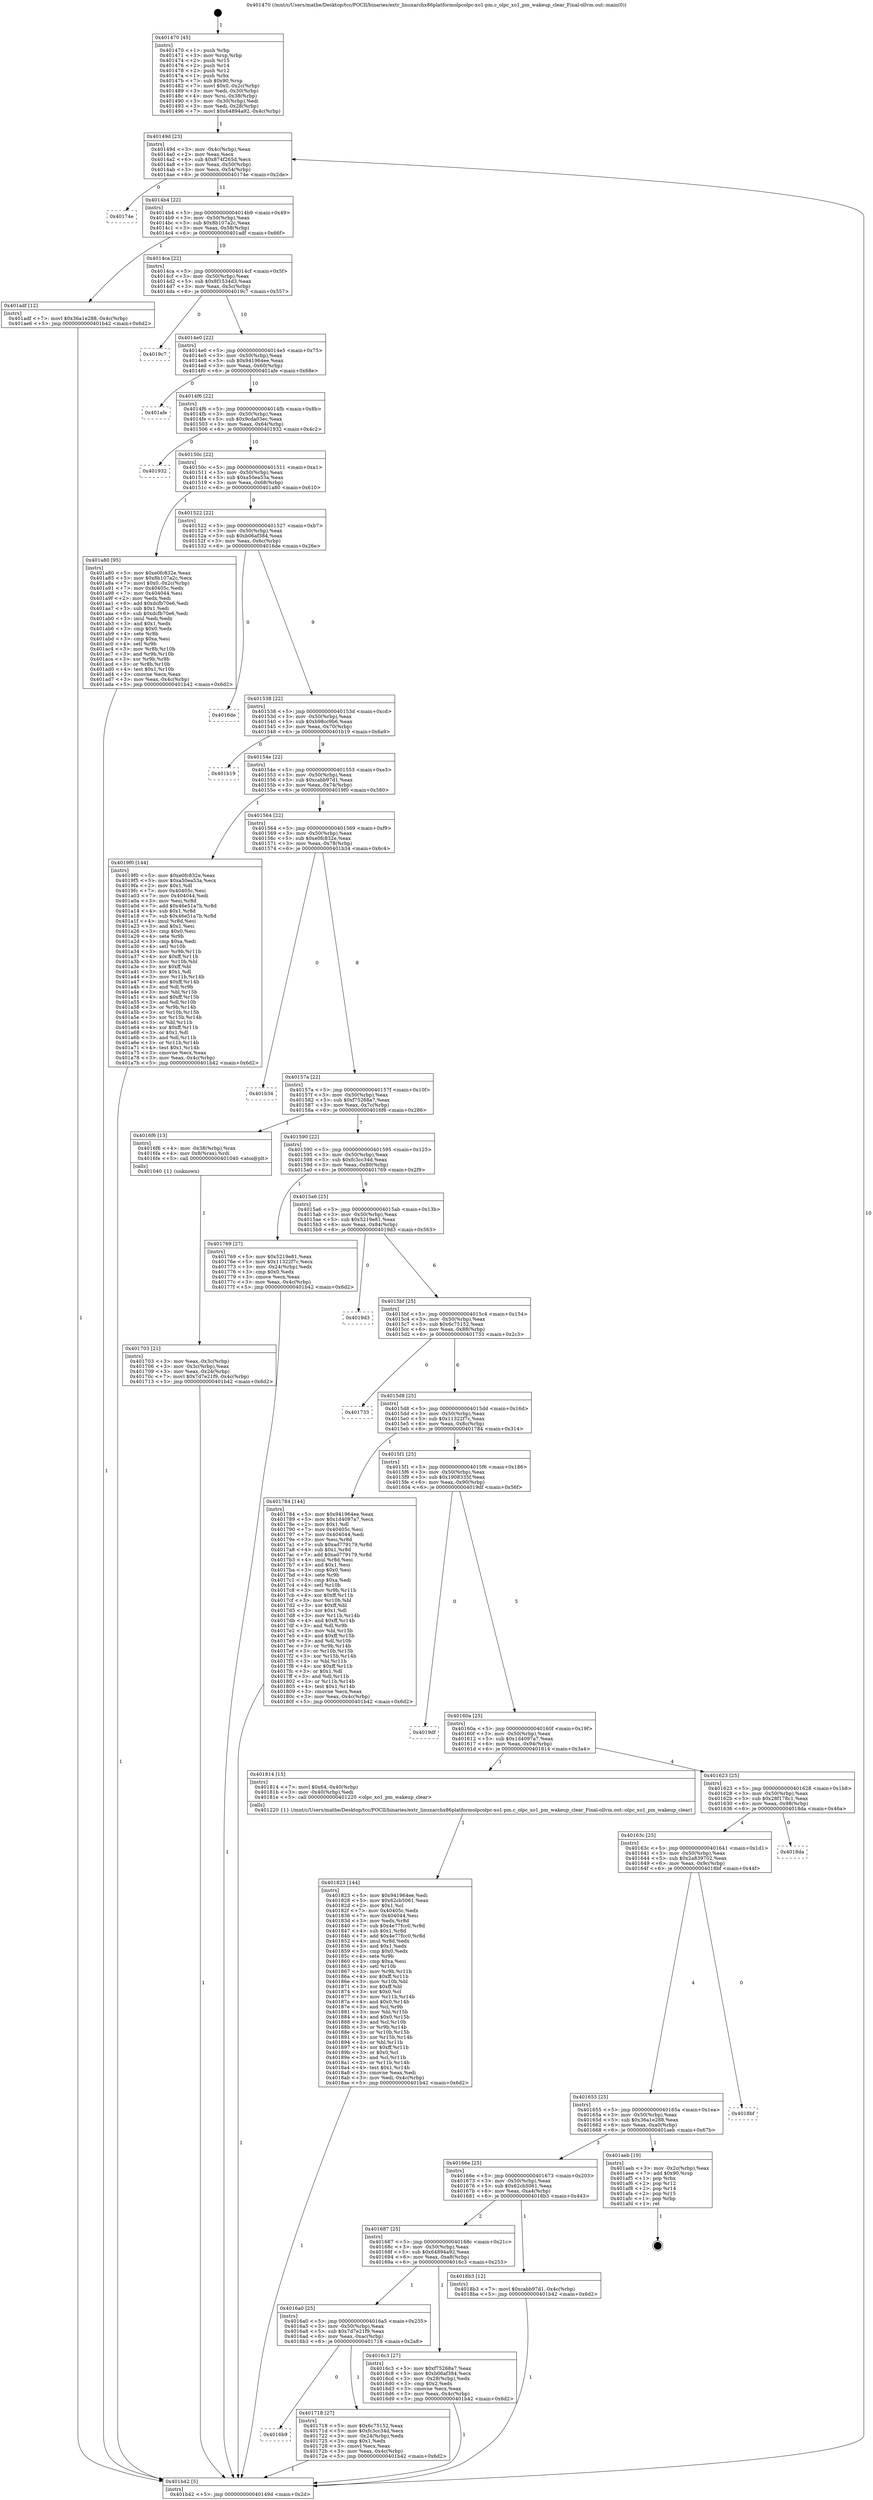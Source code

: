 digraph "0x401470" {
  label = "0x401470 (/mnt/c/Users/mathe/Desktop/tcc/POCII/binaries/extr_linuxarchx86platformolpcolpc-xo1-pm.c_olpc_xo1_pm_wakeup_clear_Final-ollvm.out::main(0))"
  labelloc = "t"
  node[shape=record]

  Entry [label="",width=0.3,height=0.3,shape=circle,fillcolor=black,style=filled]
  "0x40149d" [label="{
     0x40149d [23]\l
     | [instrs]\l
     &nbsp;&nbsp;0x40149d \<+3\>: mov -0x4c(%rbp),%eax\l
     &nbsp;&nbsp;0x4014a0 \<+2\>: mov %eax,%ecx\l
     &nbsp;&nbsp;0x4014a2 \<+6\>: sub $0x874f265d,%ecx\l
     &nbsp;&nbsp;0x4014a8 \<+3\>: mov %eax,-0x50(%rbp)\l
     &nbsp;&nbsp;0x4014ab \<+3\>: mov %ecx,-0x54(%rbp)\l
     &nbsp;&nbsp;0x4014ae \<+6\>: je 000000000040174e \<main+0x2de\>\l
  }"]
  "0x40174e" [label="{
     0x40174e\l
  }", style=dashed]
  "0x4014b4" [label="{
     0x4014b4 [22]\l
     | [instrs]\l
     &nbsp;&nbsp;0x4014b4 \<+5\>: jmp 00000000004014b9 \<main+0x49\>\l
     &nbsp;&nbsp;0x4014b9 \<+3\>: mov -0x50(%rbp),%eax\l
     &nbsp;&nbsp;0x4014bc \<+5\>: sub $0x8b107a2c,%eax\l
     &nbsp;&nbsp;0x4014c1 \<+3\>: mov %eax,-0x58(%rbp)\l
     &nbsp;&nbsp;0x4014c4 \<+6\>: je 0000000000401adf \<main+0x66f\>\l
  }"]
  Exit [label="",width=0.3,height=0.3,shape=circle,fillcolor=black,style=filled,peripheries=2]
  "0x401adf" [label="{
     0x401adf [12]\l
     | [instrs]\l
     &nbsp;&nbsp;0x401adf \<+7\>: movl $0x36a1e288,-0x4c(%rbp)\l
     &nbsp;&nbsp;0x401ae6 \<+5\>: jmp 0000000000401b42 \<main+0x6d2\>\l
  }"]
  "0x4014ca" [label="{
     0x4014ca [22]\l
     | [instrs]\l
     &nbsp;&nbsp;0x4014ca \<+5\>: jmp 00000000004014cf \<main+0x5f\>\l
     &nbsp;&nbsp;0x4014cf \<+3\>: mov -0x50(%rbp),%eax\l
     &nbsp;&nbsp;0x4014d2 \<+5\>: sub $0x8f1534d3,%eax\l
     &nbsp;&nbsp;0x4014d7 \<+3\>: mov %eax,-0x5c(%rbp)\l
     &nbsp;&nbsp;0x4014da \<+6\>: je 00000000004019c7 \<main+0x557\>\l
  }"]
  "0x401823" [label="{
     0x401823 [144]\l
     | [instrs]\l
     &nbsp;&nbsp;0x401823 \<+5\>: mov $0x941964ee,%edi\l
     &nbsp;&nbsp;0x401828 \<+5\>: mov $0x62cb5061,%eax\l
     &nbsp;&nbsp;0x40182d \<+2\>: mov $0x1,%cl\l
     &nbsp;&nbsp;0x40182f \<+7\>: mov 0x40405c,%edx\l
     &nbsp;&nbsp;0x401836 \<+7\>: mov 0x404044,%esi\l
     &nbsp;&nbsp;0x40183d \<+3\>: mov %edx,%r8d\l
     &nbsp;&nbsp;0x401840 \<+7\>: sub $0x4e77fcc0,%r8d\l
     &nbsp;&nbsp;0x401847 \<+4\>: sub $0x1,%r8d\l
     &nbsp;&nbsp;0x40184b \<+7\>: add $0x4e77fcc0,%r8d\l
     &nbsp;&nbsp;0x401852 \<+4\>: imul %r8d,%edx\l
     &nbsp;&nbsp;0x401856 \<+3\>: and $0x1,%edx\l
     &nbsp;&nbsp;0x401859 \<+3\>: cmp $0x0,%edx\l
     &nbsp;&nbsp;0x40185c \<+4\>: sete %r9b\l
     &nbsp;&nbsp;0x401860 \<+3\>: cmp $0xa,%esi\l
     &nbsp;&nbsp;0x401863 \<+4\>: setl %r10b\l
     &nbsp;&nbsp;0x401867 \<+3\>: mov %r9b,%r11b\l
     &nbsp;&nbsp;0x40186a \<+4\>: xor $0xff,%r11b\l
     &nbsp;&nbsp;0x40186e \<+3\>: mov %r10b,%bl\l
     &nbsp;&nbsp;0x401871 \<+3\>: xor $0xff,%bl\l
     &nbsp;&nbsp;0x401874 \<+3\>: xor $0x0,%cl\l
     &nbsp;&nbsp;0x401877 \<+3\>: mov %r11b,%r14b\l
     &nbsp;&nbsp;0x40187a \<+4\>: and $0x0,%r14b\l
     &nbsp;&nbsp;0x40187e \<+3\>: and %cl,%r9b\l
     &nbsp;&nbsp;0x401881 \<+3\>: mov %bl,%r15b\l
     &nbsp;&nbsp;0x401884 \<+4\>: and $0x0,%r15b\l
     &nbsp;&nbsp;0x401888 \<+3\>: and %cl,%r10b\l
     &nbsp;&nbsp;0x40188b \<+3\>: or %r9b,%r14b\l
     &nbsp;&nbsp;0x40188e \<+3\>: or %r10b,%r15b\l
     &nbsp;&nbsp;0x401891 \<+3\>: xor %r15b,%r14b\l
     &nbsp;&nbsp;0x401894 \<+3\>: or %bl,%r11b\l
     &nbsp;&nbsp;0x401897 \<+4\>: xor $0xff,%r11b\l
     &nbsp;&nbsp;0x40189b \<+3\>: or $0x0,%cl\l
     &nbsp;&nbsp;0x40189e \<+3\>: and %cl,%r11b\l
     &nbsp;&nbsp;0x4018a1 \<+3\>: or %r11b,%r14b\l
     &nbsp;&nbsp;0x4018a4 \<+4\>: test $0x1,%r14b\l
     &nbsp;&nbsp;0x4018a8 \<+3\>: cmovne %eax,%edi\l
     &nbsp;&nbsp;0x4018ab \<+3\>: mov %edi,-0x4c(%rbp)\l
     &nbsp;&nbsp;0x4018ae \<+5\>: jmp 0000000000401b42 \<main+0x6d2\>\l
  }"]
  "0x4019c7" [label="{
     0x4019c7\l
  }", style=dashed]
  "0x4014e0" [label="{
     0x4014e0 [22]\l
     | [instrs]\l
     &nbsp;&nbsp;0x4014e0 \<+5\>: jmp 00000000004014e5 \<main+0x75\>\l
     &nbsp;&nbsp;0x4014e5 \<+3\>: mov -0x50(%rbp),%eax\l
     &nbsp;&nbsp;0x4014e8 \<+5\>: sub $0x941964ee,%eax\l
     &nbsp;&nbsp;0x4014ed \<+3\>: mov %eax,-0x60(%rbp)\l
     &nbsp;&nbsp;0x4014f0 \<+6\>: je 0000000000401afe \<main+0x68e\>\l
  }"]
  "0x4016b9" [label="{
     0x4016b9\l
  }", style=dashed]
  "0x401afe" [label="{
     0x401afe\l
  }", style=dashed]
  "0x4014f6" [label="{
     0x4014f6 [22]\l
     | [instrs]\l
     &nbsp;&nbsp;0x4014f6 \<+5\>: jmp 00000000004014fb \<main+0x8b\>\l
     &nbsp;&nbsp;0x4014fb \<+3\>: mov -0x50(%rbp),%eax\l
     &nbsp;&nbsp;0x4014fe \<+5\>: sub $0x9cda03ec,%eax\l
     &nbsp;&nbsp;0x401503 \<+3\>: mov %eax,-0x64(%rbp)\l
     &nbsp;&nbsp;0x401506 \<+6\>: je 0000000000401932 \<main+0x4c2\>\l
  }"]
  "0x401718" [label="{
     0x401718 [27]\l
     | [instrs]\l
     &nbsp;&nbsp;0x401718 \<+5\>: mov $0x6c75152,%eax\l
     &nbsp;&nbsp;0x40171d \<+5\>: mov $0xfc3cc34d,%ecx\l
     &nbsp;&nbsp;0x401722 \<+3\>: mov -0x24(%rbp),%edx\l
     &nbsp;&nbsp;0x401725 \<+3\>: cmp $0x1,%edx\l
     &nbsp;&nbsp;0x401728 \<+3\>: cmovl %ecx,%eax\l
     &nbsp;&nbsp;0x40172b \<+3\>: mov %eax,-0x4c(%rbp)\l
     &nbsp;&nbsp;0x40172e \<+5\>: jmp 0000000000401b42 \<main+0x6d2\>\l
  }"]
  "0x401932" [label="{
     0x401932\l
  }", style=dashed]
  "0x40150c" [label="{
     0x40150c [22]\l
     | [instrs]\l
     &nbsp;&nbsp;0x40150c \<+5\>: jmp 0000000000401511 \<main+0xa1\>\l
     &nbsp;&nbsp;0x401511 \<+3\>: mov -0x50(%rbp),%eax\l
     &nbsp;&nbsp;0x401514 \<+5\>: sub $0xa50ea53a,%eax\l
     &nbsp;&nbsp;0x401519 \<+3\>: mov %eax,-0x68(%rbp)\l
     &nbsp;&nbsp;0x40151c \<+6\>: je 0000000000401a80 \<main+0x610\>\l
  }"]
  "0x401703" [label="{
     0x401703 [21]\l
     | [instrs]\l
     &nbsp;&nbsp;0x401703 \<+3\>: mov %eax,-0x3c(%rbp)\l
     &nbsp;&nbsp;0x401706 \<+3\>: mov -0x3c(%rbp),%eax\l
     &nbsp;&nbsp;0x401709 \<+3\>: mov %eax,-0x24(%rbp)\l
     &nbsp;&nbsp;0x40170c \<+7\>: movl $0x7d7e21f9,-0x4c(%rbp)\l
     &nbsp;&nbsp;0x401713 \<+5\>: jmp 0000000000401b42 \<main+0x6d2\>\l
  }"]
  "0x401a80" [label="{
     0x401a80 [95]\l
     | [instrs]\l
     &nbsp;&nbsp;0x401a80 \<+5\>: mov $0xe0fc832e,%eax\l
     &nbsp;&nbsp;0x401a85 \<+5\>: mov $0x8b107a2c,%ecx\l
     &nbsp;&nbsp;0x401a8a \<+7\>: movl $0x0,-0x2c(%rbp)\l
     &nbsp;&nbsp;0x401a91 \<+7\>: mov 0x40405c,%edx\l
     &nbsp;&nbsp;0x401a98 \<+7\>: mov 0x404044,%esi\l
     &nbsp;&nbsp;0x401a9f \<+2\>: mov %edx,%edi\l
     &nbsp;&nbsp;0x401aa1 \<+6\>: add $0xdcfb70e6,%edi\l
     &nbsp;&nbsp;0x401aa7 \<+3\>: sub $0x1,%edi\l
     &nbsp;&nbsp;0x401aaa \<+6\>: sub $0xdcfb70e6,%edi\l
     &nbsp;&nbsp;0x401ab0 \<+3\>: imul %edi,%edx\l
     &nbsp;&nbsp;0x401ab3 \<+3\>: and $0x1,%edx\l
     &nbsp;&nbsp;0x401ab6 \<+3\>: cmp $0x0,%edx\l
     &nbsp;&nbsp;0x401ab9 \<+4\>: sete %r8b\l
     &nbsp;&nbsp;0x401abd \<+3\>: cmp $0xa,%esi\l
     &nbsp;&nbsp;0x401ac0 \<+4\>: setl %r9b\l
     &nbsp;&nbsp;0x401ac4 \<+3\>: mov %r8b,%r10b\l
     &nbsp;&nbsp;0x401ac7 \<+3\>: and %r9b,%r10b\l
     &nbsp;&nbsp;0x401aca \<+3\>: xor %r9b,%r8b\l
     &nbsp;&nbsp;0x401acd \<+3\>: or %r8b,%r10b\l
     &nbsp;&nbsp;0x401ad0 \<+4\>: test $0x1,%r10b\l
     &nbsp;&nbsp;0x401ad4 \<+3\>: cmovne %ecx,%eax\l
     &nbsp;&nbsp;0x401ad7 \<+3\>: mov %eax,-0x4c(%rbp)\l
     &nbsp;&nbsp;0x401ada \<+5\>: jmp 0000000000401b42 \<main+0x6d2\>\l
  }"]
  "0x401522" [label="{
     0x401522 [22]\l
     | [instrs]\l
     &nbsp;&nbsp;0x401522 \<+5\>: jmp 0000000000401527 \<main+0xb7\>\l
     &nbsp;&nbsp;0x401527 \<+3\>: mov -0x50(%rbp),%eax\l
     &nbsp;&nbsp;0x40152a \<+5\>: sub $0xb06af384,%eax\l
     &nbsp;&nbsp;0x40152f \<+3\>: mov %eax,-0x6c(%rbp)\l
     &nbsp;&nbsp;0x401532 \<+6\>: je 00000000004016de \<main+0x26e\>\l
  }"]
  "0x401470" [label="{
     0x401470 [45]\l
     | [instrs]\l
     &nbsp;&nbsp;0x401470 \<+1\>: push %rbp\l
     &nbsp;&nbsp;0x401471 \<+3\>: mov %rsp,%rbp\l
     &nbsp;&nbsp;0x401474 \<+2\>: push %r15\l
     &nbsp;&nbsp;0x401476 \<+2\>: push %r14\l
     &nbsp;&nbsp;0x401478 \<+2\>: push %r12\l
     &nbsp;&nbsp;0x40147a \<+1\>: push %rbx\l
     &nbsp;&nbsp;0x40147b \<+7\>: sub $0x90,%rsp\l
     &nbsp;&nbsp;0x401482 \<+7\>: movl $0x0,-0x2c(%rbp)\l
     &nbsp;&nbsp;0x401489 \<+3\>: mov %edi,-0x30(%rbp)\l
     &nbsp;&nbsp;0x40148c \<+4\>: mov %rsi,-0x38(%rbp)\l
     &nbsp;&nbsp;0x401490 \<+3\>: mov -0x30(%rbp),%edi\l
     &nbsp;&nbsp;0x401493 \<+3\>: mov %edi,-0x28(%rbp)\l
     &nbsp;&nbsp;0x401496 \<+7\>: movl $0x64894a92,-0x4c(%rbp)\l
  }"]
  "0x4016de" [label="{
     0x4016de\l
  }", style=dashed]
  "0x401538" [label="{
     0x401538 [22]\l
     | [instrs]\l
     &nbsp;&nbsp;0x401538 \<+5\>: jmp 000000000040153d \<main+0xcd\>\l
     &nbsp;&nbsp;0x40153d \<+3\>: mov -0x50(%rbp),%eax\l
     &nbsp;&nbsp;0x401540 \<+5\>: sub $0xb98cc9b6,%eax\l
     &nbsp;&nbsp;0x401545 \<+3\>: mov %eax,-0x70(%rbp)\l
     &nbsp;&nbsp;0x401548 \<+6\>: je 0000000000401b19 \<main+0x6a9\>\l
  }"]
  "0x401b42" [label="{
     0x401b42 [5]\l
     | [instrs]\l
     &nbsp;&nbsp;0x401b42 \<+5\>: jmp 000000000040149d \<main+0x2d\>\l
  }"]
  "0x401b19" [label="{
     0x401b19\l
  }", style=dashed]
  "0x40154e" [label="{
     0x40154e [22]\l
     | [instrs]\l
     &nbsp;&nbsp;0x40154e \<+5\>: jmp 0000000000401553 \<main+0xe3\>\l
     &nbsp;&nbsp;0x401553 \<+3\>: mov -0x50(%rbp),%eax\l
     &nbsp;&nbsp;0x401556 \<+5\>: sub $0xcabb97d1,%eax\l
     &nbsp;&nbsp;0x40155b \<+3\>: mov %eax,-0x74(%rbp)\l
     &nbsp;&nbsp;0x40155e \<+6\>: je 00000000004019f0 \<main+0x580\>\l
  }"]
  "0x4016a0" [label="{
     0x4016a0 [25]\l
     | [instrs]\l
     &nbsp;&nbsp;0x4016a0 \<+5\>: jmp 00000000004016a5 \<main+0x235\>\l
     &nbsp;&nbsp;0x4016a5 \<+3\>: mov -0x50(%rbp),%eax\l
     &nbsp;&nbsp;0x4016a8 \<+5\>: sub $0x7d7e21f9,%eax\l
     &nbsp;&nbsp;0x4016ad \<+6\>: mov %eax,-0xac(%rbp)\l
     &nbsp;&nbsp;0x4016b3 \<+6\>: je 0000000000401718 \<main+0x2a8\>\l
  }"]
  "0x4019f0" [label="{
     0x4019f0 [144]\l
     | [instrs]\l
     &nbsp;&nbsp;0x4019f0 \<+5\>: mov $0xe0fc832e,%eax\l
     &nbsp;&nbsp;0x4019f5 \<+5\>: mov $0xa50ea53a,%ecx\l
     &nbsp;&nbsp;0x4019fa \<+2\>: mov $0x1,%dl\l
     &nbsp;&nbsp;0x4019fc \<+7\>: mov 0x40405c,%esi\l
     &nbsp;&nbsp;0x401a03 \<+7\>: mov 0x404044,%edi\l
     &nbsp;&nbsp;0x401a0a \<+3\>: mov %esi,%r8d\l
     &nbsp;&nbsp;0x401a0d \<+7\>: add $0x46e51a7b,%r8d\l
     &nbsp;&nbsp;0x401a14 \<+4\>: sub $0x1,%r8d\l
     &nbsp;&nbsp;0x401a18 \<+7\>: sub $0x46e51a7b,%r8d\l
     &nbsp;&nbsp;0x401a1f \<+4\>: imul %r8d,%esi\l
     &nbsp;&nbsp;0x401a23 \<+3\>: and $0x1,%esi\l
     &nbsp;&nbsp;0x401a26 \<+3\>: cmp $0x0,%esi\l
     &nbsp;&nbsp;0x401a29 \<+4\>: sete %r9b\l
     &nbsp;&nbsp;0x401a2d \<+3\>: cmp $0xa,%edi\l
     &nbsp;&nbsp;0x401a30 \<+4\>: setl %r10b\l
     &nbsp;&nbsp;0x401a34 \<+3\>: mov %r9b,%r11b\l
     &nbsp;&nbsp;0x401a37 \<+4\>: xor $0xff,%r11b\l
     &nbsp;&nbsp;0x401a3b \<+3\>: mov %r10b,%bl\l
     &nbsp;&nbsp;0x401a3e \<+3\>: xor $0xff,%bl\l
     &nbsp;&nbsp;0x401a41 \<+3\>: xor $0x1,%dl\l
     &nbsp;&nbsp;0x401a44 \<+3\>: mov %r11b,%r14b\l
     &nbsp;&nbsp;0x401a47 \<+4\>: and $0xff,%r14b\l
     &nbsp;&nbsp;0x401a4b \<+3\>: and %dl,%r9b\l
     &nbsp;&nbsp;0x401a4e \<+3\>: mov %bl,%r15b\l
     &nbsp;&nbsp;0x401a51 \<+4\>: and $0xff,%r15b\l
     &nbsp;&nbsp;0x401a55 \<+3\>: and %dl,%r10b\l
     &nbsp;&nbsp;0x401a58 \<+3\>: or %r9b,%r14b\l
     &nbsp;&nbsp;0x401a5b \<+3\>: or %r10b,%r15b\l
     &nbsp;&nbsp;0x401a5e \<+3\>: xor %r15b,%r14b\l
     &nbsp;&nbsp;0x401a61 \<+3\>: or %bl,%r11b\l
     &nbsp;&nbsp;0x401a64 \<+4\>: xor $0xff,%r11b\l
     &nbsp;&nbsp;0x401a68 \<+3\>: or $0x1,%dl\l
     &nbsp;&nbsp;0x401a6b \<+3\>: and %dl,%r11b\l
     &nbsp;&nbsp;0x401a6e \<+3\>: or %r11b,%r14b\l
     &nbsp;&nbsp;0x401a71 \<+4\>: test $0x1,%r14b\l
     &nbsp;&nbsp;0x401a75 \<+3\>: cmovne %ecx,%eax\l
     &nbsp;&nbsp;0x401a78 \<+3\>: mov %eax,-0x4c(%rbp)\l
     &nbsp;&nbsp;0x401a7b \<+5\>: jmp 0000000000401b42 \<main+0x6d2\>\l
  }"]
  "0x401564" [label="{
     0x401564 [22]\l
     | [instrs]\l
     &nbsp;&nbsp;0x401564 \<+5\>: jmp 0000000000401569 \<main+0xf9\>\l
     &nbsp;&nbsp;0x401569 \<+3\>: mov -0x50(%rbp),%eax\l
     &nbsp;&nbsp;0x40156c \<+5\>: sub $0xe0fc832e,%eax\l
     &nbsp;&nbsp;0x401571 \<+3\>: mov %eax,-0x78(%rbp)\l
     &nbsp;&nbsp;0x401574 \<+6\>: je 0000000000401b34 \<main+0x6c4\>\l
  }"]
  "0x4016c3" [label="{
     0x4016c3 [27]\l
     | [instrs]\l
     &nbsp;&nbsp;0x4016c3 \<+5\>: mov $0xf75268a7,%eax\l
     &nbsp;&nbsp;0x4016c8 \<+5\>: mov $0xb06af384,%ecx\l
     &nbsp;&nbsp;0x4016cd \<+3\>: mov -0x28(%rbp),%edx\l
     &nbsp;&nbsp;0x4016d0 \<+3\>: cmp $0x2,%edx\l
     &nbsp;&nbsp;0x4016d3 \<+3\>: cmovne %ecx,%eax\l
     &nbsp;&nbsp;0x4016d6 \<+3\>: mov %eax,-0x4c(%rbp)\l
     &nbsp;&nbsp;0x4016d9 \<+5\>: jmp 0000000000401b42 \<main+0x6d2\>\l
  }"]
  "0x401b34" [label="{
     0x401b34\l
  }", style=dashed]
  "0x40157a" [label="{
     0x40157a [22]\l
     | [instrs]\l
     &nbsp;&nbsp;0x40157a \<+5\>: jmp 000000000040157f \<main+0x10f\>\l
     &nbsp;&nbsp;0x40157f \<+3\>: mov -0x50(%rbp),%eax\l
     &nbsp;&nbsp;0x401582 \<+5\>: sub $0xf75268a7,%eax\l
     &nbsp;&nbsp;0x401587 \<+3\>: mov %eax,-0x7c(%rbp)\l
     &nbsp;&nbsp;0x40158a \<+6\>: je 00000000004016f6 \<main+0x286\>\l
  }"]
  "0x401687" [label="{
     0x401687 [25]\l
     | [instrs]\l
     &nbsp;&nbsp;0x401687 \<+5\>: jmp 000000000040168c \<main+0x21c\>\l
     &nbsp;&nbsp;0x40168c \<+3\>: mov -0x50(%rbp),%eax\l
     &nbsp;&nbsp;0x40168f \<+5\>: sub $0x64894a92,%eax\l
     &nbsp;&nbsp;0x401694 \<+6\>: mov %eax,-0xa8(%rbp)\l
     &nbsp;&nbsp;0x40169a \<+6\>: je 00000000004016c3 \<main+0x253\>\l
  }"]
  "0x4016f6" [label="{
     0x4016f6 [13]\l
     | [instrs]\l
     &nbsp;&nbsp;0x4016f6 \<+4\>: mov -0x38(%rbp),%rax\l
     &nbsp;&nbsp;0x4016fa \<+4\>: mov 0x8(%rax),%rdi\l
     &nbsp;&nbsp;0x4016fe \<+5\>: call 0000000000401040 \<atoi@plt\>\l
     | [calls]\l
     &nbsp;&nbsp;0x401040 \{1\} (unknown)\l
  }"]
  "0x401590" [label="{
     0x401590 [22]\l
     | [instrs]\l
     &nbsp;&nbsp;0x401590 \<+5\>: jmp 0000000000401595 \<main+0x125\>\l
     &nbsp;&nbsp;0x401595 \<+3\>: mov -0x50(%rbp),%eax\l
     &nbsp;&nbsp;0x401598 \<+5\>: sub $0xfc3cc34d,%eax\l
     &nbsp;&nbsp;0x40159d \<+3\>: mov %eax,-0x80(%rbp)\l
     &nbsp;&nbsp;0x4015a0 \<+6\>: je 0000000000401769 \<main+0x2f9\>\l
  }"]
  "0x4018b3" [label="{
     0x4018b3 [12]\l
     | [instrs]\l
     &nbsp;&nbsp;0x4018b3 \<+7\>: movl $0xcabb97d1,-0x4c(%rbp)\l
     &nbsp;&nbsp;0x4018ba \<+5\>: jmp 0000000000401b42 \<main+0x6d2\>\l
  }"]
  "0x401769" [label="{
     0x401769 [27]\l
     | [instrs]\l
     &nbsp;&nbsp;0x401769 \<+5\>: mov $0x5219e81,%eax\l
     &nbsp;&nbsp;0x40176e \<+5\>: mov $0x11322f7c,%ecx\l
     &nbsp;&nbsp;0x401773 \<+3\>: mov -0x24(%rbp),%edx\l
     &nbsp;&nbsp;0x401776 \<+3\>: cmp $0x0,%edx\l
     &nbsp;&nbsp;0x401779 \<+3\>: cmove %ecx,%eax\l
     &nbsp;&nbsp;0x40177c \<+3\>: mov %eax,-0x4c(%rbp)\l
     &nbsp;&nbsp;0x40177f \<+5\>: jmp 0000000000401b42 \<main+0x6d2\>\l
  }"]
  "0x4015a6" [label="{
     0x4015a6 [25]\l
     | [instrs]\l
     &nbsp;&nbsp;0x4015a6 \<+5\>: jmp 00000000004015ab \<main+0x13b\>\l
     &nbsp;&nbsp;0x4015ab \<+3\>: mov -0x50(%rbp),%eax\l
     &nbsp;&nbsp;0x4015ae \<+5\>: sub $0x5219e81,%eax\l
     &nbsp;&nbsp;0x4015b3 \<+6\>: mov %eax,-0x84(%rbp)\l
     &nbsp;&nbsp;0x4015b9 \<+6\>: je 00000000004019d3 \<main+0x563\>\l
  }"]
  "0x40166e" [label="{
     0x40166e [25]\l
     | [instrs]\l
     &nbsp;&nbsp;0x40166e \<+5\>: jmp 0000000000401673 \<main+0x203\>\l
     &nbsp;&nbsp;0x401673 \<+3\>: mov -0x50(%rbp),%eax\l
     &nbsp;&nbsp;0x401676 \<+5\>: sub $0x62cb5061,%eax\l
     &nbsp;&nbsp;0x40167b \<+6\>: mov %eax,-0xa4(%rbp)\l
     &nbsp;&nbsp;0x401681 \<+6\>: je 00000000004018b3 \<main+0x443\>\l
  }"]
  "0x4019d3" [label="{
     0x4019d3\l
  }", style=dashed]
  "0x4015bf" [label="{
     0x4015bf [25]\l
     | [instrs]\l
     &nbsp;&nbsp;0x4015bf \<+5\>: jmp 00000000004015c4 \<main+0x154\>\l
     &nbsp;&nbsp;0x4015c4 \<+3\>: mov -0x50(%rbp),%eax\l
     &nbsp;&nbsp;0x4015c7 \<+5\>: sub $0x6c75152,%eax\l
     &nbsp;&nbsp;0x4015cc \<+6\>: mov %eax,-0x88(%rbp)\l
     &nbsp;&nbsp;0x4015d2 \<+6\>: je 0000000000401733 \<main+0x2c3\>\l
  }"]
  "0x401aeb" [label="{
     0x401aeb [19]\l
     | [instrs]\l
     &nbsp;&nbsp;0x401aeb \<+3\>: mov -0x2c(%rbp),%eax\l
     &nbsp;&nbsp;0x401aee \<+7\>: add $0x90,%rsp\l
     &nbsp;&nbsp;0x401af5 \<+1\>: pop %rbx\l
     &nbsp;&nbsp;0x401af6 \<+2\>: pop %r12\l
     &nbsp;&nbsp;0x401af8 \<+2\>: pop %r14\l
     &nbsp;&nbsp;0x401afa \<+2\>: pop %r15\l
     &nbsp;&nbsp;0x401afc \<+1\>: pop %rbp\l
     &nbsp;&nbsp;0x401afd \<+1\>: ret\l
  }"]
  "0x401733" [label="{
     0x401733\l
  }", style=dashed]
  "0x4015d8" [label="{
     0x4015d8 [25]\l
     | [instrs]\l
     &nbsp;&nbsp;0x4015d8 \<+5\>: jmp 00000000004015dd \<main+0x16d\>\l
     &nbsp;&nbsp;0x4015dd \<+3\>: mov -0x50(%rbp),%eax\l
     &nbsp;&nbsp;0x4015e0 \<+5\>: sub $0x11322f7c,%eax\l
     &nbsp;&nbsp;0x4015e5 \<+6\>: mov %eax,-0x8c(%rbp)\l
     &nbsp;&nbsp;0x4015eb \<+6\>: je 0000000000401784 \<main+0x314\>\l
  }"]
  "0x401655" [label="{
     0x401655 [25]\l
     | [instrs]\l
     &nbsp;&nbsp;0x401655 \<+5\>: jmp 000000000040165a \<main+0x1ea\>\l
     &nbsp;&nbsp;0x40165a \<+3\>: mov -0x50(%rbp),%eax\l
     &nbsp;&nbsp;0x40165d \<+5\>: sub $0x36a1e288,%eax\l
     &nbsp;&nbsp;0x401662 \<+6\>: mov %eax,-0xa0(%rbp)\l
     &nbsp;&nbsp;0x401668 \<+6\>: je 0000000000401aeb \<main+0x67b\>\l
  }"]
  "0x401784" [label="{
     0x401784 [144]\l
     | [instrs]\l
     &nbsp;&nbsp;0x401784 \<+5\>: mov $0x941964ee,%eax\l
     &nbsp;&nbsp;0x401789 \<+5\>: mov $0x1d4097a7,%ecx\l
     &nbsp;&nbsp;0x40178e \<+2\>: mov $0x1,%dl\l
     &nbsp;&nbsp;0x401790 \<+7\>: mov 0x40405c,%esi\l
     &nbsp;&nbsp;0x401797 \<+7\>: mov 0x404044,%edi\l
     &nbsp;&nbsp;0x40179e \<+3\>: mov %esi,%r8d\l
     &nbsp;&nbsp;0x4017a1 \<+7\>: sub $0xad779179,%r8d\l
     &nbsp;&nbsp;0x4017a8 \<+4\>: sub $0x1,%r8d\l
     &nbsp;&nbsp;0x4017ac \<+7\>: add $0xad779179,%r8d\l
     &nbsp;&nbsp;0x4017b3 \<+4\>: imul %r8d,%esi\l
     &nbsp;&nbsp;0x4017b7 \<+3\>: and $0x1,%esi\l
     &nbsp;&nbsp;0x4017ba \<+3\>: cmp $0x0,%esi\l
     &nbsp;&nbsp;0x4017bd \<+4\>: sete %r9b\l
     &nbsp;&nbsp;0x4017c1 \<+3\>: cmp $0xa,%edi\l
     &nbsp;&nbsp;0x4017c4 \<+4\>: setl %r10b\l
     &nbsp;&nbsp;0x4017c8 \<+3\>: mov %r9b,%r11b\l
     &nbsp;&nbsp;0x4017cb \<+4\>: xor $0xff,%r11b\l
     &nbsp;&nbsp;0x4017cf \<+3\>: mov %r10b,%bl\l
     &nbsp;&nbsp;0x4017d2 \<+3\>: xor $0xff,%bl\l
     &nbsp;&nbsp;0x4017d5 \<+3\>: xor $0x1,%dl\l
     &nbsp;&nbsp;0x4017d8 \<+3\>: mov %r11b,%r14b\l
     &nbsp;&nbsp;0x4017db \<+4\>: and $0xff,%r14b\l
     &nbsp;&nbsp;0x4017df \<+3\>: and %dl,%r9b\l
     &nbsp;&nbsp;0x4017e2 \<+3\>: mov %bl,%r15b\l
     &nbsp;&nbsp;0x4017e5 \<+4\>: and $0xff,%r15b\l
     &nbsp;&nbsp;0x4017e9 \<+3\>: and %dl,%r10b\l
     &nbsp;&nbsp;0x4017ec \<+3\>: or %r9b,%r14b\l
     &nbsp;&nbsp;0x4017ef \<+3\>: or %r10b,%r15b\l
     &nbsp;&nbsp;0x4017f2 \<+3\>: xor %r15b,%r14b\l
     &nbsp;&nbsp;0x4017f5 \<+3\>: or %bl,%r11b\l
     &nbsp;&nbsp;0x4017f8 \<+4\>: xor $0xff,%r11b\l
     &nbsp;&nbsp;0x4017fc \<+3\>: or $0x1,%dl\l
     &nbsp;&nbsp;0x4017ff \<+3\>: and %dl,%r11b\l
     &nbsp;&nbsp;0x401802 \<+3\>: or %r11b,%r14b\l
     &nbsp;&nbsp;0x401805 \<+4\>: test $0x1,%r14b\l
     &nbsp;&nbsp;0x401809 \<+3\>: cmovne %ecx,%eax\l
     &nbsp;&nbsp;0x40180c \<+3\>: mov %eax,-0x4c(%rbp)\l
     &nbsp;&nbsp;0x40180f \<+5\>: jmp 0000000000401b42 \<main+0x6d2\>\l
  }"]
  "0x4015f1" [label="{
     0x4015f1 [25]\l
     | [instrs]\l
     &nbsp;&nbsp;0x4015f1 \<+5\>: jmp 00000000004015f6 \<main+0x186\>\l
     &nbsp;&nbsp;0x4015f6 \<+3\>: mov -0x50(%rbp),%eax\l
     &nbsp;&nbsp;0x4015f9 \<+5\>: sub $0x1908335f,%eax\l
     &nbsp;&nbsp;0x4015fe \<+6\>: mov %eax,-0x90(%rbp)\l
     &nbsp;&nbsp;0x401604 \<+6\>: je 00000000004019df \<main+0x56f\>\l
  }"]
  "0x4018bf" [label="{
     0x4018bf\l
  }", style=dashed]
  "0x4019df" [label="{
     0x4019df\l
  }", style=dashed]
  "0x40160a" [label="{
     0x40160a [25]\l
     | [instrs]\l
     &nbsp;&nbsp;0x40160a \<+5\>: jmp 000000000040160f \<main+0x19f\>\l
     &nbsp;&nbsp;0x40160f \<+3\>: mov -0x50(%rbp),%eax\l
     &nbsp;&nbsp;0x401612 \<+5\>: sub $0x1d4097a7,%eax\l
     &nbsp;&nbsp;0x401617 \<+6\>: mov %eax,-0x94(%rbp)\l
     &nbsp;&nbsp;0x40161d \<+6\>: je 0000000000401814 \<main+0x3a4\>\l
  }"]
  "0x40163c" [label="{
     0x40163c [25]\l
     | [instrs]\l
     &nbsp;&nbsp;0x40163c \<+5\>: jmp 0000000000401641 \<main+0x1d1\>\l
     &nbsp;&nbsp;0x401641 \<+3\>: mov -0x50(%rbp),%eax\l
     &nbsp;&nbsp;0x401644 \<+5\>: sub $0x2a839702,%eax\l
     &nbsp;&nbsp;0x401649 \<+6\>: mov %eax,-0x9c(%rbp)\l
     &nbsp;&nbsp;0x40164f \<+6\>: je 00000000004018bf \<main+0x44f\>\l
  }"]
  "0x401814" [label="{
     0x401814 [15]\l
     | [instrs]\l
     &nbsp;&nbsp;0x401814 \<+7\>: movl $0x64,-0x40(%rbp)\l
     &nbsp;&nbsp;0x40181b \<+3\>: mov -0x40(%rbp),%edi\l
     &nbsp;&nbsp;0x40181e \<+5\>: call 0000000000401220 \<olpc_xo1_pm_wakeup_clear\>\l
     | [calls]\l
     &nbsp;&nbsp;0x401220 \{1\} (/mnt/c/Users/mathe/Desktop/tcc/POCII/binaries/extr_linuxarchx86platformolpcolpc-xo1-pm.c_olpc_xo1_pm_wakeup_clear_Final-ollvm.out::olpc_xo1_pm_wakeup_clear)\l
  }"]
  "0x401623" [label="{
     0x401623 [25]\l
     | [instrs]\l
     &nbsp;&nbsp;0x401623 \<+5\>: jmp 0000000000401628 \<main+0x1b8\>\l
     &nbsp;&nbsp;0x401628 \<+3\>: mov -0x50(%rbp),%eax\l
     &nbsp;&nbsp;0x40162b \<+5\>: sub $0x28f178c1,%eax\l
     &nbsp;&nbsp;0x401630 \<+6\>: mov %eax,-0x98(%rbp)\l
     &nbsp;&nbsp;0x401636 \<+6\>: je 00000000004018da \<main+0x46a\>\l
  }"]
  "0x4018da" [label="{
     0x4018da\l
  }", style=dashed]
  Entry -> "0x401470" [label=" 1"]
  "0x40149d" -> "0x40174e" [label=" 0"]
  "0x40149d" -> "0x4014b4" [label=" 11"]
  "0x401aeb" -> Exit [label=" 1"]
  "0x4014b4" -> "0x401adf" [label=" 1"]
  "0x4014b4" -> "0x4014ca" [label=" 10"]
  "0x401adf" -> "0x401b42" [label=" 1"]
  "0x4014ca" -> "0x4019c7" [label=" 0"]
  "0x4014ca" -> "0x4014e0" [label=" 10"]
  "0x401a80" -> "0x401b42" [label=" 1"]
  "0x4014e0" -> "0x401afe" [label=" 0"]
  "0x4014e0" -> "0x4014f6" [label=" 10"]
  "0x4019f0" -> "0x401b42" [label=" 1"]
  "0x4014f6" -> "0x401932" [label=" 0"]
  "0x4014f6" -> "0x40150c" [label=" 10"]
  "0x4018b3" -> "0x401b42" [label=" 1"]
  "0x40150c" -> "0x401a80" [label=" 1"]
  "0x40150c" -> "0x401522" [label=" 9"]
  "0x401814" -> "0x401823" [label=" 1"]
  "0x401522" -> "0x4016de" [label=" 0"]
  "0x401522" -> "0x401538" [label=" 9"]
  "0x401784" -> "0x401b42" [label=" 1"]
  "0x401538" -> "0x401b19" [label=" 0"]
  "0x401538" -> "0x40154e" [label=" 9"]
  "0x401769" -> "0x401b42" [label=" 1"]
  "0x40154e" -> "0x4019f0" [label=" 1"]
  "0x40154e" -> "0x401564" [label=" 8"]
  "0x401718" -> "0x401b42" [label=" 1"]
  "0x401564" -> "0x401b34" [label=" 0"]
  "0x401564" -> "0x40157a" [label=" 8"]
  "0x4016a0" -> "0x4016b9" [label=" 0"]
  "0x40157a" -> "0x4016f6" [label=" 1"]
  "0x40157a" -> "0x401590" [label=" 7"]
  "0x401823" -> "0x401b42" [label=" 1"]
  "0x401590" -> "0x401769" [label=" 1"]
  "0x401590" -> "0x4015a6" [label=" 6"]
  "0x401703" -> "0x401b42" [label=" 1"]
  "0x4015a6" -> "0x4019d3" [label=" 0"]
  "0x4015a6" -> "0x4015bf" [label=" 6"]
  "0x401b42" -> "0x40149d" [label=" 10"]
  "0x4015bf" -> "0x401733" [label=" 0"]
  "0x4015bf" -> "0x4015d8" [label=" 6"]
  "0x401470" -> "0x40149d" [label=" 1"]
  "0x4015d8" -> "0x401784" [label=" 1"]
  "0x4015d8" -> "0x4015f1" [label=" 5"]
  "0x401687" -> "0x4016a0" [label=" 1"]
  "0x4015f1" -> "0x4019df" [label=" 0"]
  "0x4015f1" -> "0x40160a" [label=" 5"]
  "0x401687" -> "0x4016c3" [label=" 1"]
  "0x40160a" -> "0x401814" [label=" 1"]
  "0x40160a" -> "0x401623" [label=" 4"]
  "0x40166e" -> "0x401687" [label=" 2"]
  "0x401623" -> "0x4018da" [label=" 0"]
  "0x401623" -> "0x40163c" [label=" 4"]
  "0x4016a0" -> "0x401718" [label=" 1"]
  "0x40163c" -> "0x4018bf" [label=" 0"]
  "0x40163c" -> "0x401655" [label=" 4"]
  "0x4016c3" -> "0x401b42" [label=" 1"]
  "0x401655" -> "0x401aeb" [label=" 1"]
  "0x401655" -> "0x40166e" [label=" 3"]
  "0x4016f6" -> "0x401703" [label=" 1"]
  "0x40166e" -> "0x4018b3" [label=" 1"]
}
